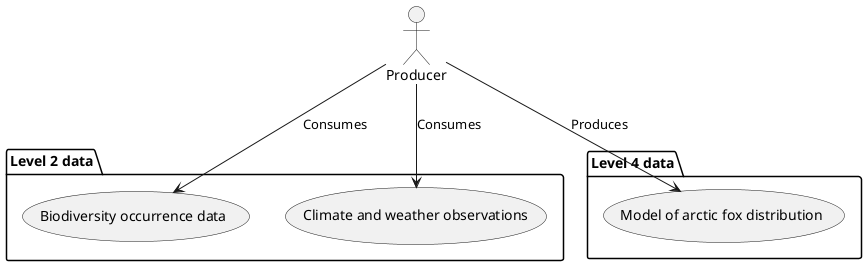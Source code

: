@startuml

package "Level 2 data" as L2 {
  (Biodiversity occurrence data) as (CD3)
  (Climate and weather observations) as (CD2)
}

package "Level 4 data" as L4 {
  (Model of arctic fox distribution) as NK 
}

actor "Producer" as Producer
Producer --> (CD2) : Consumes
Producer --> (CD3) : Consumes
Producer --> (NK)  : Produces

@enduml
